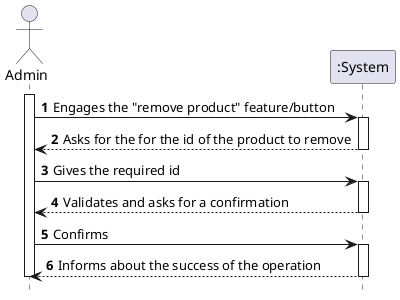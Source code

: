 @startuml
autonumber
hide footbox

actor "Admin" as U

participant ":System" as SYST

activate U

U -> SYST : Engages the "remove product" feature/button
activate SYST
SYST --> U : Asks for the for the id of the product to remove
deactivate SYST

U -> SYST : Gives the required id
activate SYST

SYST --> U : Validates and asks for a confirmation
deactivate SYST

U -> SYST : Confirms
activate SYST
SYST --> U : Informs about the success of the operation
deactivate SYST


deactivate U

@enduml